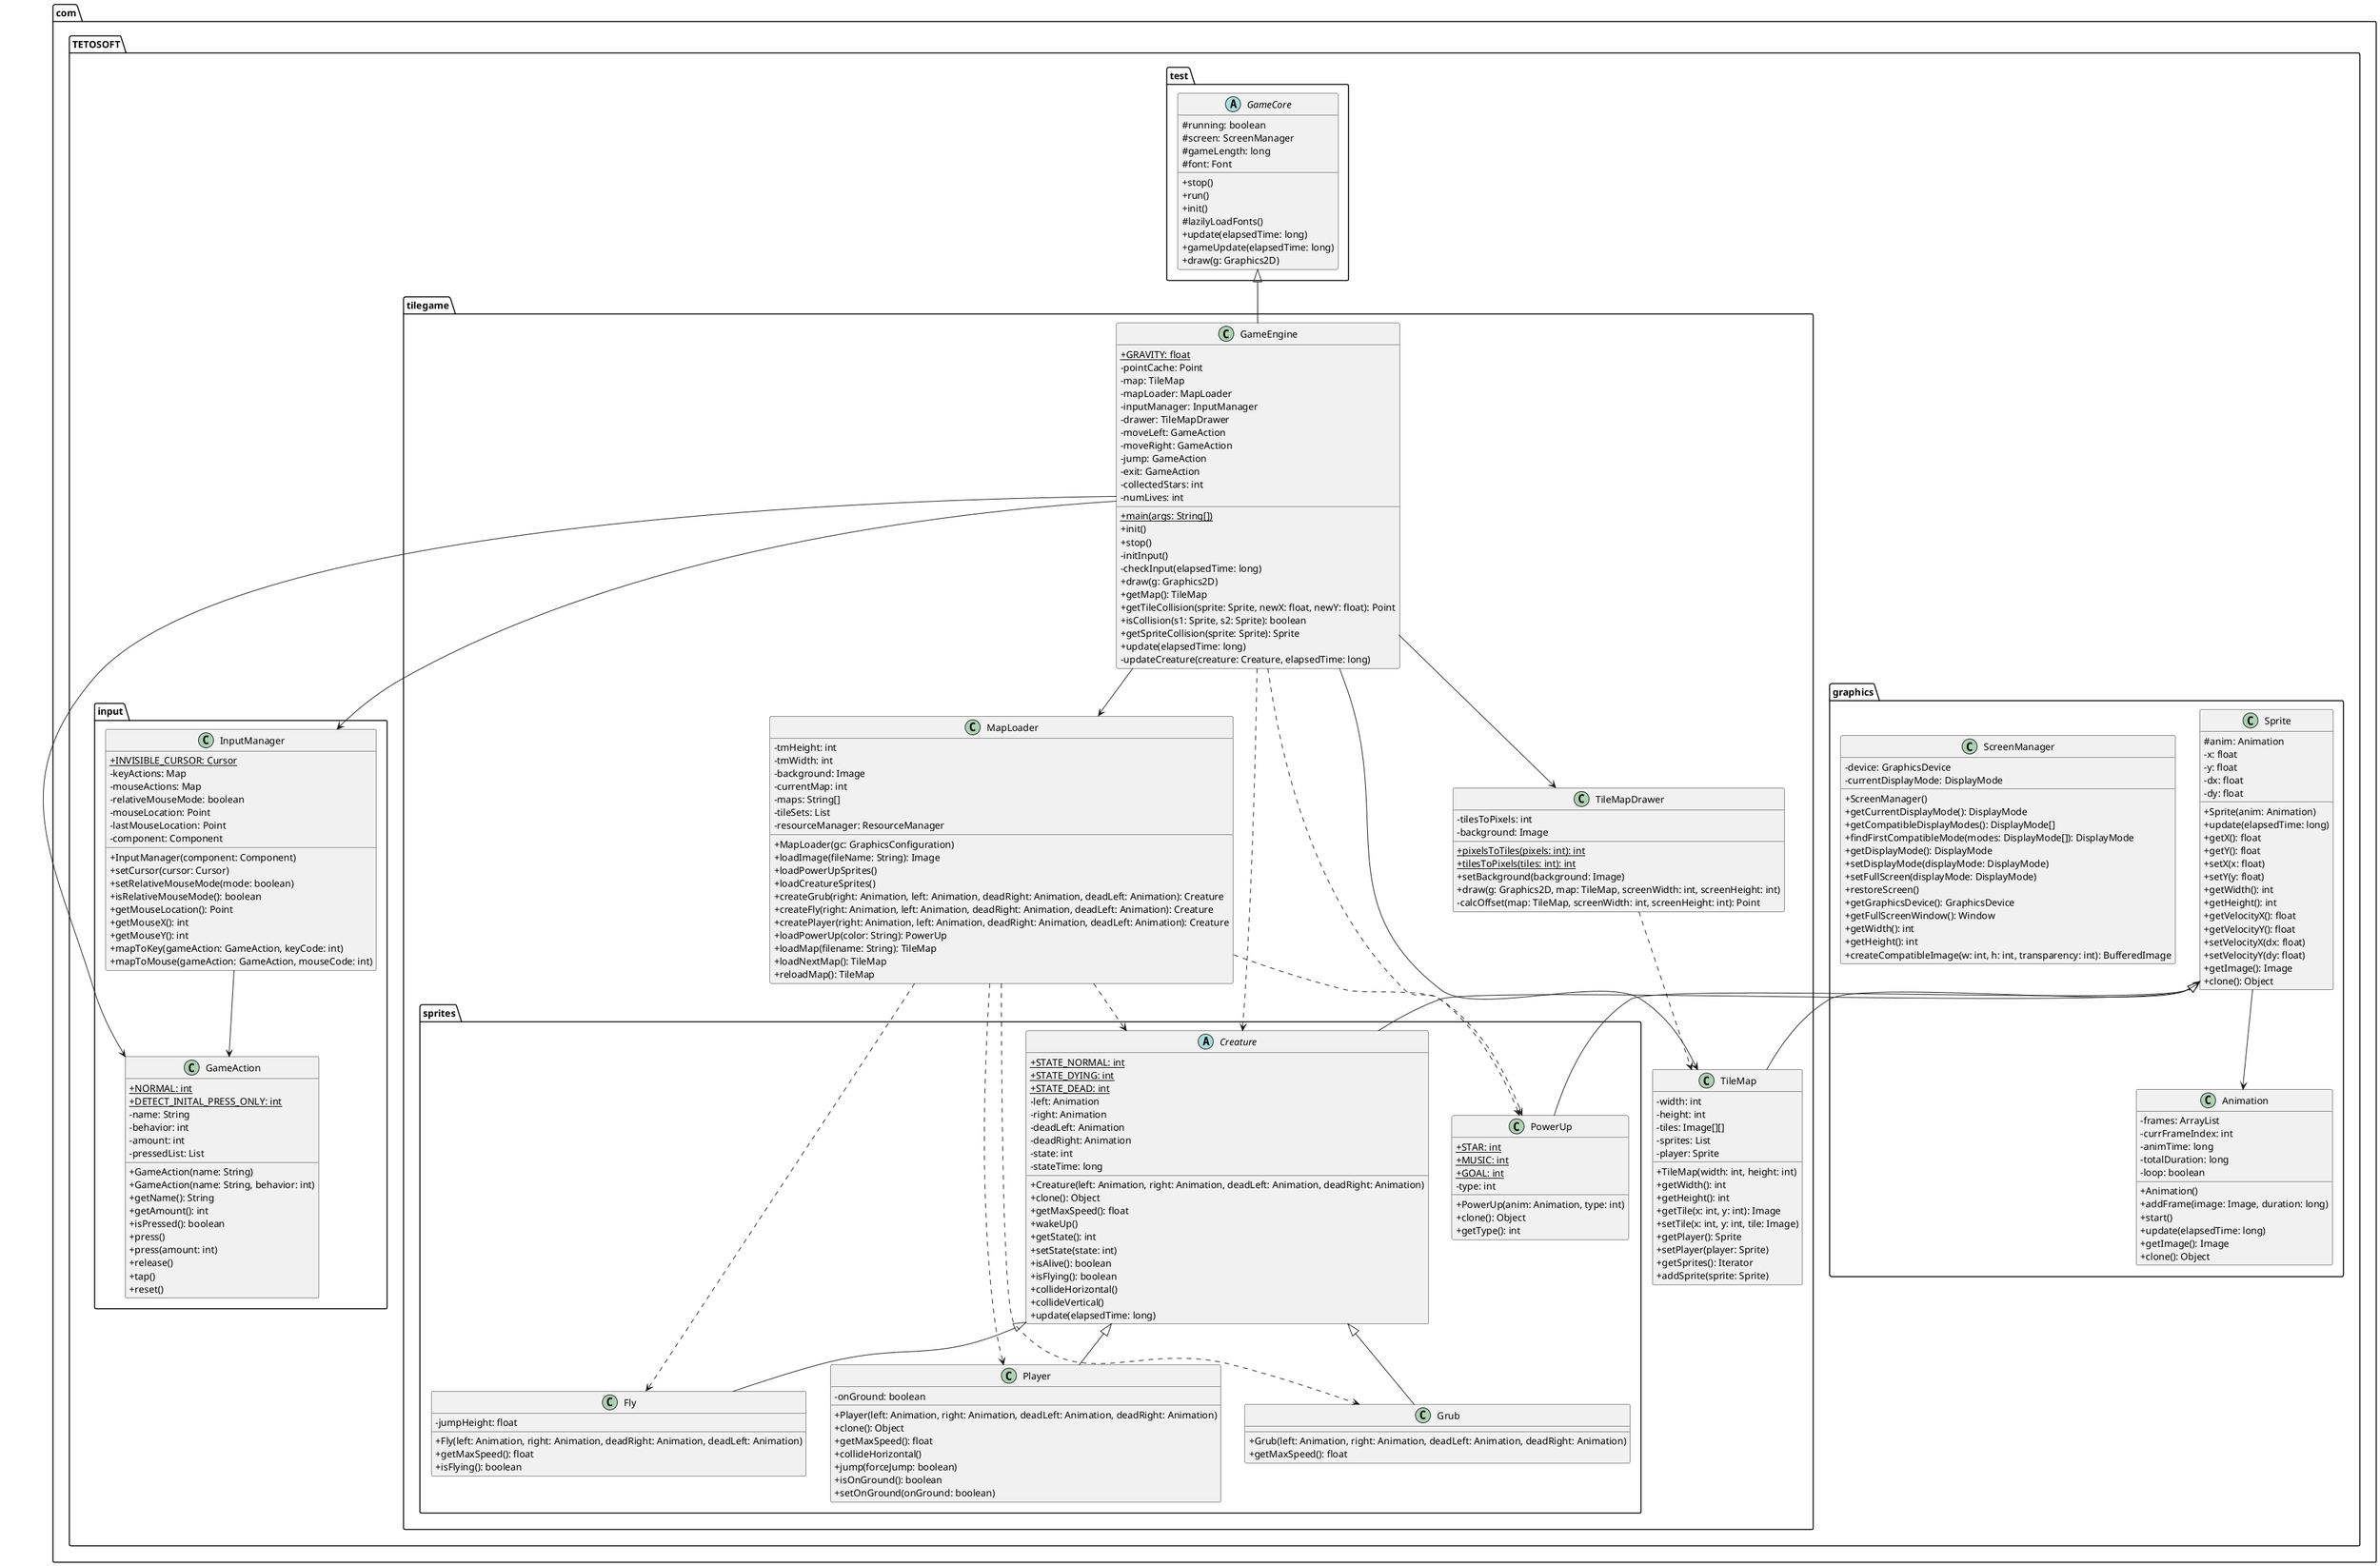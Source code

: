 @startuml SuperMarioJava

' Simplified style
skinparam classAttributeIconSize 0

' Package definitions
package "com.TETOSOFT.graphics" {
  class Animation {
    - frames: ArrayList
    - currFrameIndex: int
    - animTime: long
    - totalDuration: long
    - loop: boolean
    + Animation()
    + addFrame(image: Image, duration: long)
    + start()
    + update(elapsedTime: long)
    + getImage(): Image
    + clone(): Object
  }

  class Sprite {
    # anim: Animation
    - x: float
    - y: float
    - dx: float
    - dy: float
    + Sprite(anim: Animation)
    + update(elapsedTime: long)
    + getX(): float
    + getY(): float
    + setX(x: float)
    + setY(y: float)
    + getWidth(): int
    + getHeight(): int
    + getVelocityX(): float
    + getVelocityY(): float
    + setVelocityX(dx: float)
    + setVelocityY(dy: float)
    + getImage(): Image
    + clone(): Object
  }

  class ScreenManager {
    - device: GraphicsDevice
    - currentDisplayMode: DisplayMode
    + ScreenManager()
    + getCurrentDisplayMode(): DisplayMode
    + getCompatibleDisplayModes(): DisplayMode[]
    + findFirstCompatibleMode(modes: DisplayMode[]): DisplayMode
    + getDisplayMode(): DisplayMode
    + setDisplayMode(displayMode: DisplayMode)
    + setFullScreen(displayMode: DisplayMode)
    + restoreScreen()
    + getGraphicsDevice(): GraphicsDevice
    + getFullScreenWindow(): Window
    + getWidth(): int
    + getHeight(): int
    + createCompatibleImage(w: int, h: int, transparency: int): BufferedImage
  }
}

package "com.TETOSOFT.input" {
  class GameAction {
    + {static} NORMAL: int
    + {static} DETECT_INITAL_PRESS_ONLY: int
    - name: String
    - behavior: int
    - amount: int
    - pressedList: List
    + GameAction(name: String)
    + GameAction(name: String, behavior: int)
    + getName(): String
    + getAmount(): int
    + isPressed(): boolean
    + press()
    + press(amount: int)
    + release()
    + tap()
    + reset()
  }

  class InputManager {
    + {static} INVISIBLE_CURSOR: Cursor
    - keyActions: Map
    - mouseActions: Map
    - relativeMouseMode: boolean
    - mouseLocation: Point
    - lastMouseLocation: Point
    - component: Component
    + InputManager(component: Component)
    + setCursor(cursor: Cursor)
    + setRelativeMouseMode(mode: boolean)
    + isRelativeMouseMode(): boolean
    + getMouseLocation(): Point
    + getMouseX(): int
    + getMouseY(): int
    + mapToKey(gameAction: GameAction, keyCode: int)
    + mapToMouse(gameAction: GameAction, mouseCode: int)
  }
}

package "com.TETOSOFT.test" {
  abstract class GameCore {
    # running: boolean
    # screen: ScreenManager
    # gameLength: long
    # font: Font
    + stop()
    + run()
    + init()
    # lazilyLoadFonts()
    + update(elapsedTime: long)
    + gameUpdate(elapsedTime: long)
    + draw(g: Graphics2D)
  }
}

package "com.TETOSOFT.tilegame" {
  class GameEngine {
    + {static} GRAVITY: float
    - pointCache: Point
    - map: TileMap
    - mapLoader: MapLoader
    - inputManager: InputManager
    - drawer: TileMapDrawer
    - moveLeft: GameAction
    - moveRight: GameAction
    - jump: GameAction
    - exit: GameAction
    - collectedStars: int
    - numLives: int
    + {static} main(args: String[])
    + init()
    + stop()
    - initInput()
    - checkInput(elapsedTime: long)
    + draw(g: Graphics2D)
    + getMap(): TileMap
    + getTileCollision(sprite: Sprite, newX: float, newY: float): Point
    + isCollision(s1: Sprite, s2: Sprite): boolean
    + getSpriteCollision(sprite: Sprite): Sprite
    + update(elapsedTime: long)
    - updateCreature(creature: Creature, elapsedTime: long)
  }

  class MapLoader {
    - tmHeight: int
    - tmWidth: int
    - background: Image
    - currentMap: int
    - maps: String[]
    - tileSets: List
    - resourceManager: ResourceManager
    + MapLoader(gc: GraphicsConfiguration)
    + loadImage(fileName: String): Image
    + loadPowerUpSprites()
    + loadCreatureSprites()
    + createGrub(right: Animation, left: Animation, deadRight: Animation, deadLeft: Animation): Creature
    + createFly(right: Animation, left: Animation, deadRight: Animation, deadLeft: Animation): Creature
    + createPlayer(right: Animation, left: Animation, deadRight: Animation, deadLeft: Animation): Creature
    + loadPowerUp(color: String): PowerUp
    + loadMap(filename: String): TileMap
    + loadNextMap(): TileMap
    + reloadMap(): TileMap
  }

  class TileMap {
    - width: int
    - height: int
    - tiles: Image[][]
    - sprites: List
    - player: Sprite
    + TileMap(width: int, height: int)
    + getWidth(): int
    + getHeight(): int
    + getTile(x: int, y: int): Image
    + setTile(x: int, y: int, tile: Image)
    + getPlayer(): Sprite
    + setPlayer(player: Sprite)
    + getSprites(): Iterator
    + addSprite(sprite: Sprite)
  }

  class TileMapDrawer {
    - tilesToPixels: int
    - background: Image
    + {static} pixelsToTiles(pixels: int): int
    + {static} tilesToPixels(tiles: int): int
    + setBackground(background: Image)
    + draw(g: Graphics2D, map: TileMap, screenWidth: int, screenHeight: int)
    - calcOffset(map: TileMap, screenWidth: int, screenHeight: int): Point
  }

  package "com.TETOSOFT.tilegame.sprites" {
    abstract class Creature {
      + {static} STATE_NORMAL: int
      + {static} STATE_DYING: int
      + {static} STATE_DEAD: int
      - left: Animation
      - right: Animation
      - deadLeft: Animation
      - deadRight: Animation
      - state: int
      - stateTime: long
      + Creature(left: Animation, right: Animation, deadLeft: Animation, deadRight: Animation)
      + clone(): Object
      + getMaxSpeed(): float
      + wakeUp()
      + getState(): int
      + setState(state: int)
      + isAlive(): boolean
      + isFlying(): boolean
      + collideHorizontal()
      + collideVertical()
      + update(elapsedTime: long)
    }

    class Player {
      - onGround: boolean
      + Player(left: Animation, right: Animation, deadLeft: Animation, deadRight: Animation)
      + clone(): Object
      + getMaxSpeed(): float
      + collideHorizontal()
      + jump(forceJump: boolean)
      + isOnGround(): boolean
      + setOnGround(onGround: boolean)
    }

    class Grub {
      + Grub(left: Animation, right: Animation, deadLeft: Animation, deadRight: Animation)
      + getMaxSpeed(): float
    }

    class Fly {
      - jumpHeight: float
      + Fly(left: Animation, right: Animation, deadRight: Animation, deadLeft: Animation)
      + getMaxSpeed(): float
      + isFlying(): boolean
    }

    class PowerUp {
      + {static} STAR: int
      + {static} MUSIC: int
      + {static} GOAL: int
      - type: int
      + PowerUp(anim: Animation, type: int)
      + clone(): Object
      + getType(): int
    }
  }
}

' Inheritance relationships
GameCore <|-- GameEngine
Sprite <|-- Creature
Creature <|-- Player
Creature <|-- Grub
Creature <|-- Fly
Sprite <|-- PowerUp

' Associations
Sprite --> Animation
GameEngine --> TileMap
GameEngine --> MapLoader
GameEngine --> InputManager
GameEngine --> TileMapDrawer
TileMap --> Sprite
InputManager --> GameAction
GameEngine --> GameAction
MapLoader ..> Creature
MapLoader ..> PowerUp
MapLoader ..> Player
MapLoader ..> Grub
MapLoader ..> Fly

' Dependencies
GameEngine ..> Creature
GameEngine ..> PowerUp
TileMapDrawer ..> TileMap

@enduml 
